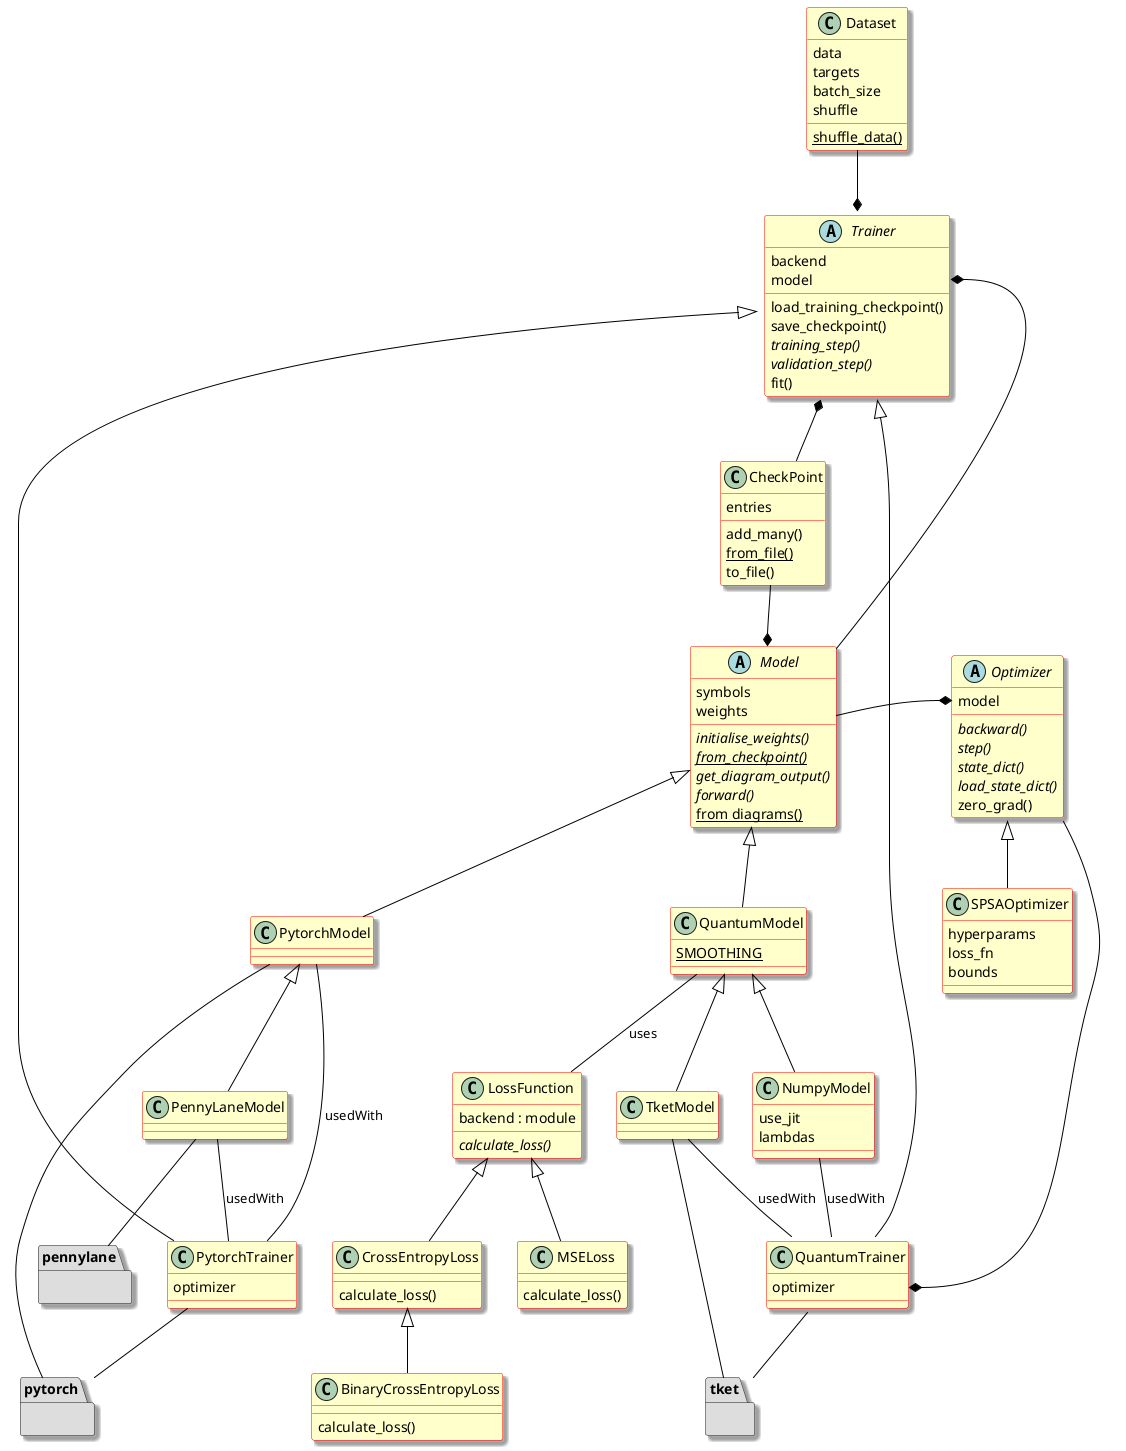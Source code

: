 @startuml

set namespaceseparator none
skinparam dpi 96
skinparam ArrowColor Black
skinparam shadowing true
skinparam class {
  backgroundColor Business
  borderColor Red
}

package pytorch #DDDDDD {}
package tket #DDDDDD {}
package pennylane #DDDDDD {}

abstract class Model {
    symbols
    weights
    {abstract} initialise_weights()
    {abstract}{static} from_checkpoint()
    {abstract} get_diagram_output()
    {abstract} forward()
    {static} from diagrams()
}

abstract class Trainer {
    backend
    model
    load_training_checkpoint()
    save_checkpoint()
    {abstract} training_step()
    {abstract} validation_step()
    fit()
}

abstract class Optimizer {
    model
    {abstract} backward()
    {abstract} step()
    {abstract} state_dict()
    {abstract} load_state_dict()
    zero_grad()
}

class Dataset {
    data
    targets
    batch_size
    shuffle
    {static} shuffle_data()
}

class CheckPoint {
    entries
    add_many()
    {static} from_file()
    to_file()
}

class PytorchModel {}
class PennyLaneModel {}
class NumpyModel {
    use_jit
    lambdas
}
class TketModel {}
class QuantumModel {
    {static} SMOOTHING
}

class QuantumTrainer {
    optimizer
}

class PytorchTrainer {
    optimizer
}

class SPSAOptimizer {
    hyperparams
    loss_fn
    bounds
}

class BinaryCrossEntropyLoss {
  calculate_loss()
}

class CrossEntropyLoss {
  calculate_loss()
}

class LossFunction {
  backend : module
  {abstract}calculate_loss()
}

class MSELoss {
  calculate_loss()
}

Model <|-- PytorchModel
PytorchModel <|-- PennyLaneModel
Model <|-- QuantumModel
QuantumModel <|-- TketModel
QuantumModel <|-- NumpyModel
Trainer <|-- PytorchTrainer
Trainer <|-- QuantumTrainer

Optimizer <|-- SPSAOptimizer

PennyLaneModel -- pennylane
PytorchModel -- pytorch
PytorchTrainer -- pytorch
TketModel -- tket
QuantumTrainer -- tket

Trainer *-- CheckPoint
CheckPoint --* Model
Trainer::model *- Model
Trainer *-u- Dataset
Model -* Optimizer::model
Optimizer -* QuantumTrainer::optimizer

PennyLaneModel -- PytorchTrainer: usedWith
PytorchModel -- PytorchTrainer: usedWith
NumpyModel -- QuantumTrainer: usedWith
TketModel -- QuantumTrainer: usedWith
QuantumModel -- LossFunction: uses

CrossEntropyLoss <|-- BinaryCrossEntropyLoss
LossFunction <|-- CrossEntropyLoss
LossFunction <|-- MSELoss

@enduml
